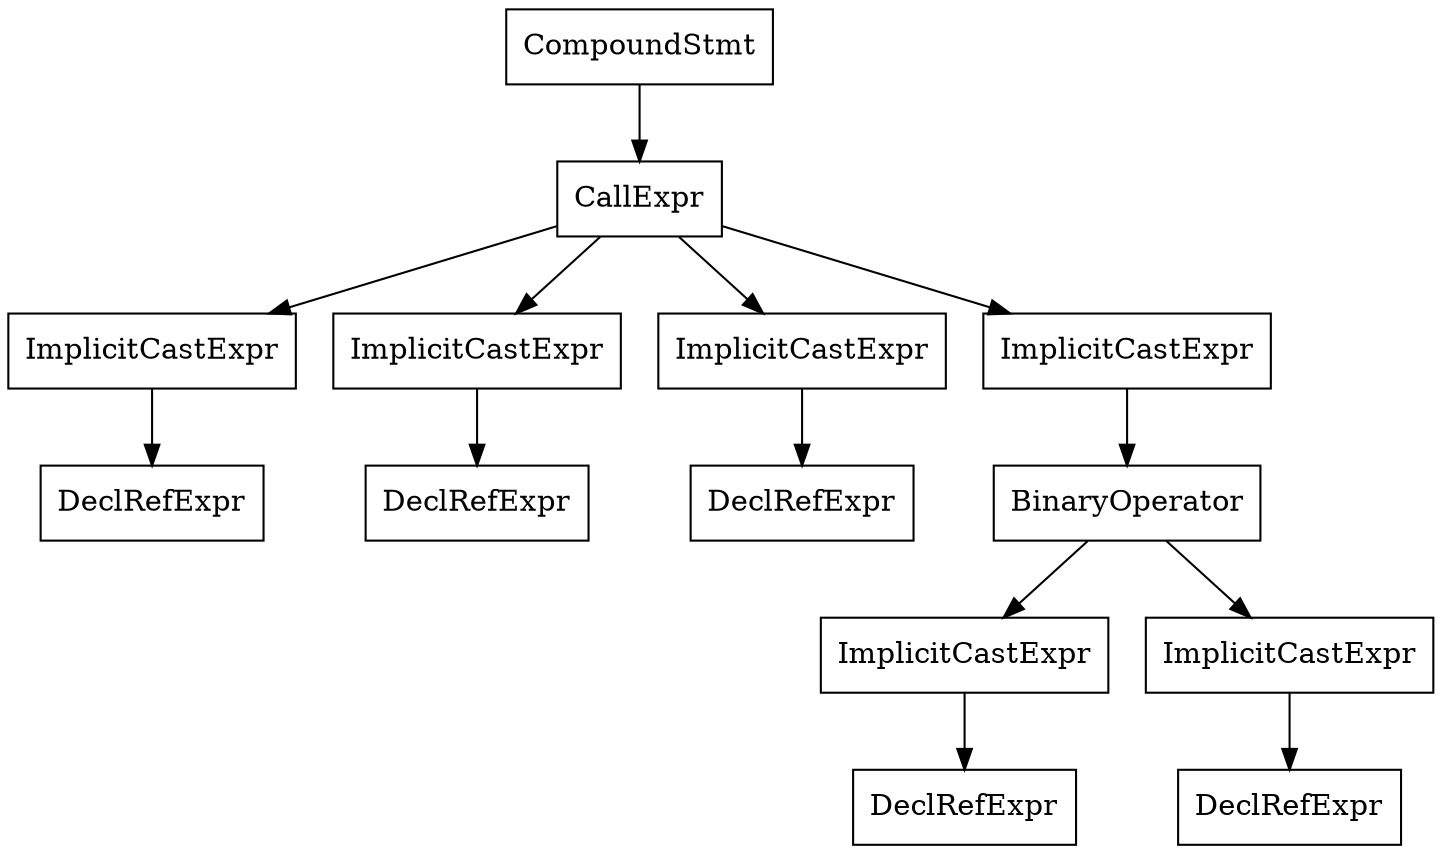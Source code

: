 digraph unnamed {

	Node0x555c0efc59d0 [shape=record,label="{CompoundStmt}"];
	Node0x555c0efc59d0 -> Node0x555c0efc5950;
	Node0x555c0efc5950 [shape=record,label="{CallExpr}"];
	Node0x555c0efc5950 -> Node0x555c0efc5938;
	Node0x555c0efc5950 -> Node0x555c0efc5988;
	Node0x555c0efc5950 -> Node0x555c0efc59a0;
	Node0x555c0efc5950 -> Node0x555c0efc59b8;
	Node0x555c0efc5938 [shape=record,label="{ImplicitCastExpr}"];
	Node0x555c0efc5938 -> Node0x555c0efc3938;
	Node0x555c0efc3938 [shape=record,label="{DeclRefExpr}"];
	Node0x555c0efc5988 [shape=record,label="{ImplicitCastExpr}"];
	Node0x555c0efc5988 -> Node0x555c0efc3958;
	Node0x555c0efc3958 [shape=record,label="{DeclRefExpr}"];
	Node0x555c0efc59a0 [shape=record,label="{ImplicitCastExpr}"];
	Node0x555c0efc59a0 -> Node0x555c0efc3978;
	Node0x555c0efc3978 [shape=record,label="{DeclRefExpr}"];
	Node0x555c0efc59b8 [shape=record,label="{ImplicitCastExpr}"];
	Node0x555c0efc59b8 -> Node0x555c0efc58c0;
	Node0x555c0efc58c0 [shape=record,label="{BinaryOperator}"];
	Node0x555c0efc58c0 -> Node0x555c0efc5890;
	Node0x555c0efc58c0 -> Node0x555c0efc58a8;
	Node0x555c0efc5890 [shape=record,label="{ImplicitCastExpr}"];
	Node0x555c0efc5890 -> Node0x555c0efc5850;
	Node0x555c0efc5850 [shape=record,label="{DeclRefExpr}"];
	Node0x555c0efc58a8 [shape=record,label="{ImplicitCastExpr}"];
	Node0x555c0efc58a8 -> Node0x555c0efc5870;
	Node0x555c0efc5870 [shape=record,label="{DeclRefExpr}"];
}
